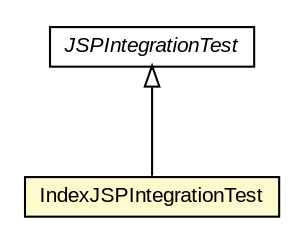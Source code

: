 #!/usr/local/bin/dot
#
# Class diagram 
# Generated by UMLGraph version R5_6-24-gf6e263 (http://www.umlgraph.org/)
#

digraph G {
	edge [fontname="arial",fontsize=10,labelfontname="arial",labelfontsize=10];
	node [fontname="arial",fontsize=10,shape=plaintext];
	nodesep=0.25;
	ranksep=0.5;
	// nl.mineleni.cbsviewer.jsp.JSPIntegrationTest
	c920 [label=<<table title="nl.mineleni.cbsviewer.jsp.JSPIntegrationTest" border="0" cellborder="1" cellspacing="0" cellpadding="2" port="p" href="./JSPIntegrationTest.html">
		<tr><td><table border="0" cellspacing="0" cellpadding="1">
<tr><td align="center" balign="center"><font face="arial italic"> JSPIntegrationTest </font></td></tr>
		</table></td></tr>
		</table>>, URL="./JSPIntegrationTest.html", fontname="arial", fontcolor="black", fontsize=10.0];
	// nl.mineleni.cbsviewer.jsp.IndexJSPIntegrationTest
	c921 [label=<<table title="nl.mineleni.cbsviewer.jsp.IndexJSPIntegrationTest" border="0" cellborder="1" cellspacing="0" cellpadding="2" port="p" bgcolor="lemonChiffon" href="./IndexJSPIntegrationTest.html">
		<tr><td><table border="0" cellspacing="0" cellpadding="1">
<tr><td align="center" balign="center"> IndexJSPIntegrationTest </td></tr>
		</table></td></tr>
		</table>>, URL="./IndexJSPIntegrationTest.html", fontname="arial", fontcolor="black", fontsize=10.0];
	//nl.mineleni.cbsviewer.jsp.IndexJSPIntegrationTest extends nl.mineleni.cbsviewer.jsp.JSPIntegrationTest
	c920:p -> c921:p [dir=back,arrowtail=empty];
}

